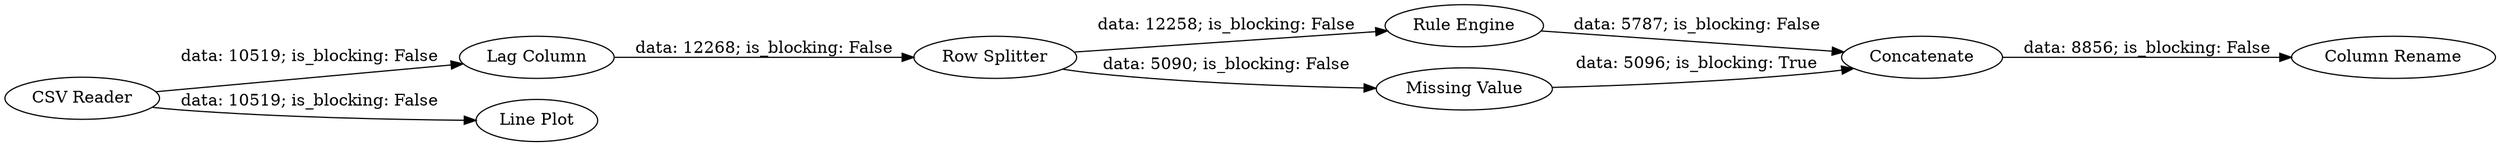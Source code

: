 digraph {
	"-6716510891339604001_2" [label="Lag Column"]
	"-6716510891339604001_4" [label="Rule Engine"]
	"-6716510891339604001_5" [label="Missing Value"]
	"-6716510891339604001_7" [label="Column Rename"]
	"-6716510891339604001_6" [label=Concatenate]
	"-6716510891339604001_3" [label="Row Splitter"]
	"-6716510891339604001_1" [label="CSV Reader"]
	"-6716510891339604001_8" [label="Line Plot"]
	"-6716510891339604001_3" -> "-6716510891339604001_5" [label="data: 5090; is_blocking: False"]
	"-6716510891339604001_4" -> "-6716510891339604001_6" [label="data: 5787; is_blocking: False"]
	"-6716510891339604001_6" -> "-6716510891339604001_7" [label="data: 8856; is_blocking: False"]
	"-6716510891339604001_3" -> "-6716510891339604001_4" [label="data: 12258; is_blocking: False"]
	"-6716510891339604001_5" -> "-6716510891339604001_6" [label="data: 5096; is_blocking: True"]
	"-6716510891339604001_1" -> "-6716510891339604001_2" [label="data: 10519; is_blocking: False"]
	"-6716510891339604001_2" -> "-6716510891339604001_3" [label="data: 12268; is_blocking: False"]
	"-6716510891339604001_1" -> "-6716510891339604001_8" [label="data: 10519; is_blocking: False"]
	rankdir=LR
}
